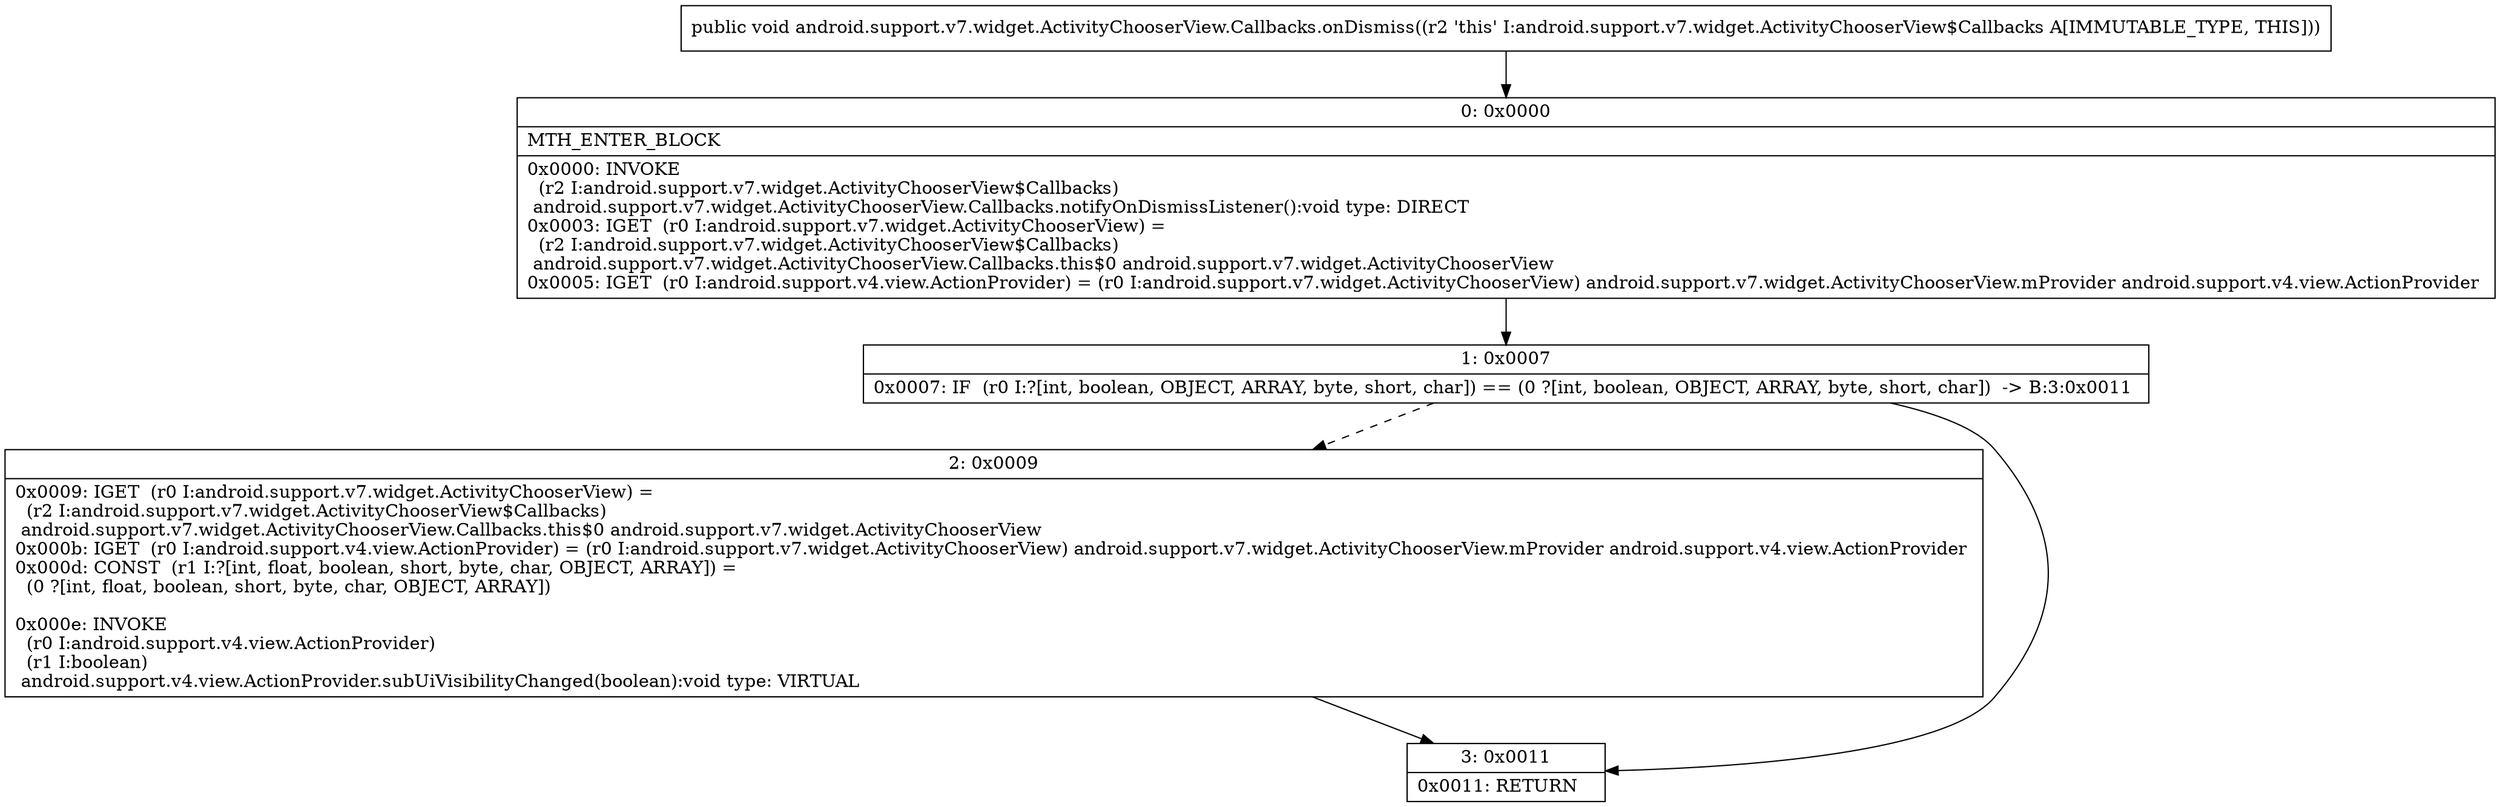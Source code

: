 digraph "CFG forandroid.support.v7.widget.ActivityChooserView.Callbacks.onDismiss()V" {
Node_0 [shape=record,label="{0\:\ 0x0000|MTH_ENTER_BLOCK\l|0x0000: INVOKE  \l  (r2 I:android.support.v7.widget.ActivityChooserView$Callbacks)\l android.support.v7.widget.ActivityChooserView.Callbacks.notifyOnDismissListener():void type: DIRECT \l0x0003: IGET  (r0 I:android.support.v7.widget.ActivityChooserView) = \l  (r2 I:android.support.v7.widget.ActivityChooserView$Callbacks)\l android.support.v7.widget.ActivityChooserView.Callbacks.this$0 android.support.v7.widget.ActivityChooserView \l0x0005: IGET  (r0 I:android.support.v4.view.ActionProvider) = (r0 I:android.support.v7.widget.ActivityChooserView) android.support.v7.widget.ActivityChooserView.mProvider android.support.v4.view.ActionProvider \l}"];
Node_1 [shape=record,label="{1\:\ 0x0007|0x0007: IF  (r0 I:?[int, boolean, OBJECT, ARRAY, byte, short, char]) == (0 ?[int, boolean, OBJECT, ARRAY, byte, short, char])  \-\> B:3:0x0011 \l}"];
Node_2 [shape=record,label="{2\:\ 0x0009|0x0009: IGET  (r0 I:android.support.v7.widget.ActivityChooserView) = \l  (r2 I:android.support.v7.widget.ActivityChooserView$Callbacks)\l android.support.v7.widget.ActivityChooserView.Callbacks.this$0 android.support.v7.widget.ActivityChooserView \l0x000b: IGET  (r0 I:android.support.v4.view.ActionProvider) = (r0 I:android.support.v7.widget.ActivityChooserView) android.support.v7.widget.ActivityChooserView.mProvider android.support.v4.view.ActionProvider \l0x000d: CONST  (r1 I:?[int, float, boolean, short, byte, char, OBJECT, ARRAY]) = \l  (0 ?[int, float, boolean, short, byte, char, OBJECT, ARRAY])\l \l0x000e: INVOKE  \l  (r0 I:android.support.v4.view.ActionProvider)\l  (r1 I:boolean)\l android.support.v4.view.ActionProvider.subUiVisibilityChanged(boolean):void type: VIRTUAL \l}"];
Node_3 [shape=record,label="{3\:\ 0x0011|0x0011: RETURN   \l}"];
MethodNode[shape=record,label="{public void android.support.v7.widget.ActivityChooserView.Callbacks.onDismiss((r2 'this' I:android.support.v7.widget.ActivityChooserView$Callbacks A[IMMUTABLE_TYPE, THIS])) }"];
MethodNode -> Node_0;
Node_0 -> Node_1;
Node_1 -> Node_2[style=dashed];
Node_1 -> Node_3;
Node_2 -> Node_3;
}

